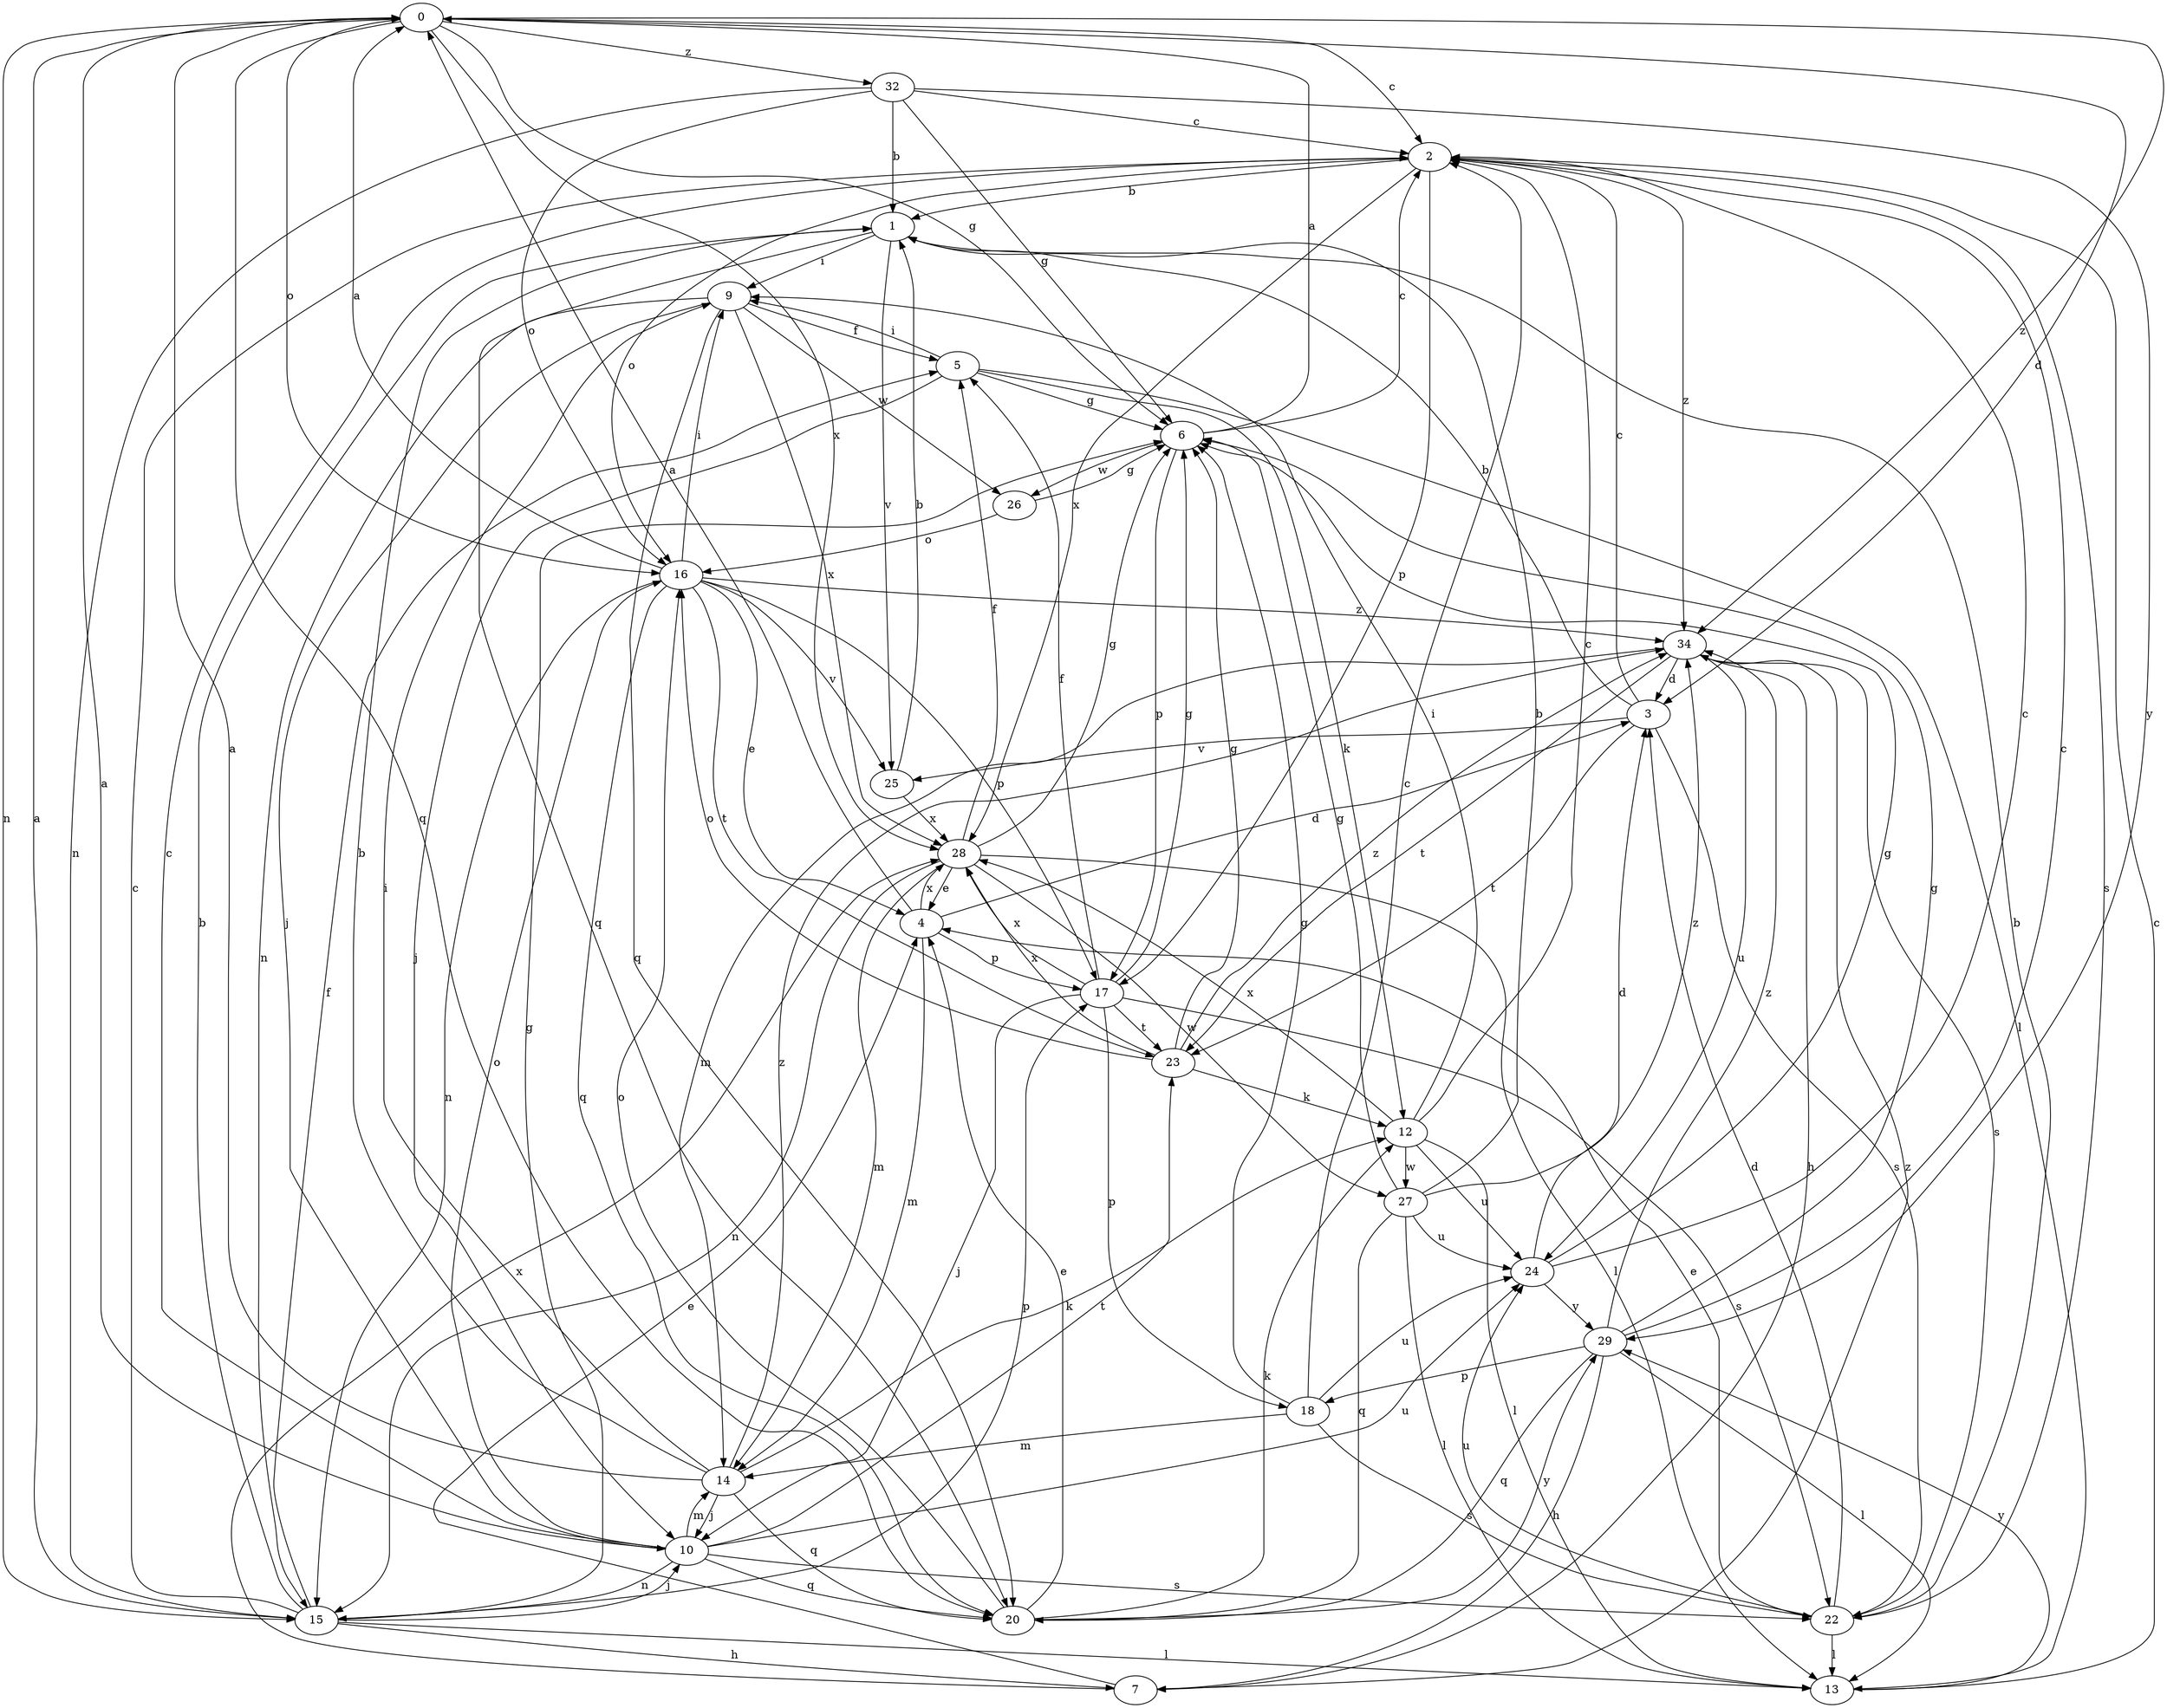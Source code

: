 strict digraph  {
0;
1;
2;
3;
4;
5;
6;
7;
9;
10;
12;
13;
14;
15;
16;
17;
18;
20;
22;
23;
24;
25;
26;
27;
28;
29;
32;
34;
0 -> 2  [label=c];
0 -> 3  [label=d];
0 -> 6  [label=g];
0 -> 15  [label=n];
0 -> 16  [label=o];
0 -> 20  [label=q];
0 -> 28  [label=x];
0 -> 32  [label=z];
0 -> 34  [label=z];
1 -> 9  [label=i];
1 -> 20  [label=q];
1 -> 25  [label=v];
2 -> 1  [label=b];
2 -> 16  [label=o];
2 -> 17  [label=p];
2 -> 22  [label=s];
2 -> 28  [label=x];
2 -> 34  [label=z];
3 -> 1  [label=b];
3 -> 2  [label=c];
3 -> 22  [label=s];
3 -> 23  [label=t];
3 -> 25  [label=v];
4 -> 0  [label=a];
4 -> 3  [label=d];
4 -> 14  [label=m];
4 -> 17  [label=p];
4 -> 28  [label=x];
5 -> 6  [label=g];
5 -> 9  [label=i];
5 -> 10  [label=j];
5 -> 12  [label=k];
5 -> 13  [label=l];
6 -> 0  [label=a];
6 -> 2  [label=c];
6 -> 17  [label=p];
6 -> 26  [label=w];
7 -> 4  [label=e];
7 -> 28  [label=x];
7 -> 34  [label=z];
9 -> 5  [label=f];
9 -> 10  [label=j];
9 -> 15  [label=n];
9 -> 20  [label=q];
9 -> 26  [label=w];
9 -> 28  [label=x];
10 -> 0  [label=a];
10 -> 2  [label=c];
10 -> 14  [label=m];
10 -> 15  [label=n];
10 -> 16  [label=o];
10 -> 20  [label=q];
10 -> 22  [label=s];
10 -> 23  [label=t];
10 -> 24  [label=u];
12 -> 2  [label=c];
12 -> 9  [label=i];
12 -> 13  [label=l];
12 -> 24  [label=u];
12 -> 27  [label=w];
12 -> 28  [label=x];
13 -> 2  [label=c];
13 -> 29  [label=y];
14 -> 0  [label=a];
14 -> 1  [label=b];
14 -> 9  [label=i];
14 -> 10  [label=j];
14 -> 12  [label=k];
14 -> 20  [label=q];
14 -> 34  [label=z];
15 -> 0  [label=a];
15 -> 1  [label=b];
15 -> 2  [label=c];
15 -> 5  [label=f];
15 -> 6  [label=g];
15 -> 7  [label=h];
15 -> 10  [label=j];
15 -> 13  [label=l];
15 -> 17  [label=p];
16 -> 0  [label=a];
16 -> 4  [label=e];
16 -> 9  [label=i];
16 -> 15  [label=n];
16 -> 17  [label=p];
16 -> 20  [label=q];
16 -> 23  [label=t];
16 -> 25  [label=v];
16 -> 34  [label=z];
17 -> 5  [label=f];
17 -> 6  [label=g];
17 -> 10  [label=j];
17 -> 18  [label=p];
17 -> 22  [label=s];
17 -> 23  [label=t];
17 -> 28  [label=x];
18 -> 2  [label=c];
18 -> 6  [label=g];
18 -> 14  [label=m];
18 -> 22  [label=s];
18 -> 24  [label=u];
20 -> 4  [label=e];
20 -> 12  [label=k];
20 -> 16  [label=o];
20 -> 29  [label=y];
22 -> 1  [label=b];
22 -> 3  [label=d];
22 -> 4  [label=e];
22 -> 13  [label=l];
22 -> 24  [label=u];
23 -> 6  [label=g];
23 -> 12  [label=k];
23 -> 16  [label=o];
23 -> 28  [label=x];
23 -> 34  [label=z];
24 -> 2  [label=c];
24 -> 3  [label=d];
24 -> 6  [label=g];
24 -> 29  [label=y];
25 -> 1  [label=b];
25 -> 28  [label=x];
26 -> 6  [label=g];
26 -> 16  [label=o];
27 -> 1  [label=b];
27 -> 6  [label=g];
27 -> 13  [label=l];
27 -> 20  [label=q];
27 -> 24  [label=u];
27 -> 34  [label=z];
28 -> 4  [label=e];
28 -> 5  [label=f];
28 -> 6  [label=g];
28 -> 13  [label=l];
28 -> 14  [label=m];
28 -> 15  [label=n];
28 -> 27  [label=w];
29 -> 2  [label=c];
29 -> 6  [label=g];
29 -> 7  [label=h];
29 -> 13  [label=l];
29 -> 18  [label=p];
29 -> 20  [label=q];
29 -> 34  [label=z];
32 -> 1  [label=b];
32 -> 2  [label=c];
32 -> 6  [label=g];
32 -> 15  [label=n];
32 -> 16  [label=o];
32 -> 29  [label=y];
34 -> 3  [label=d];
34 -> 7  [label=h];
34 -> 14  [label=m];
34 -> 22  [label=s];
34 -> 23  [label=t];
34 -> 24  [label=u];
}
